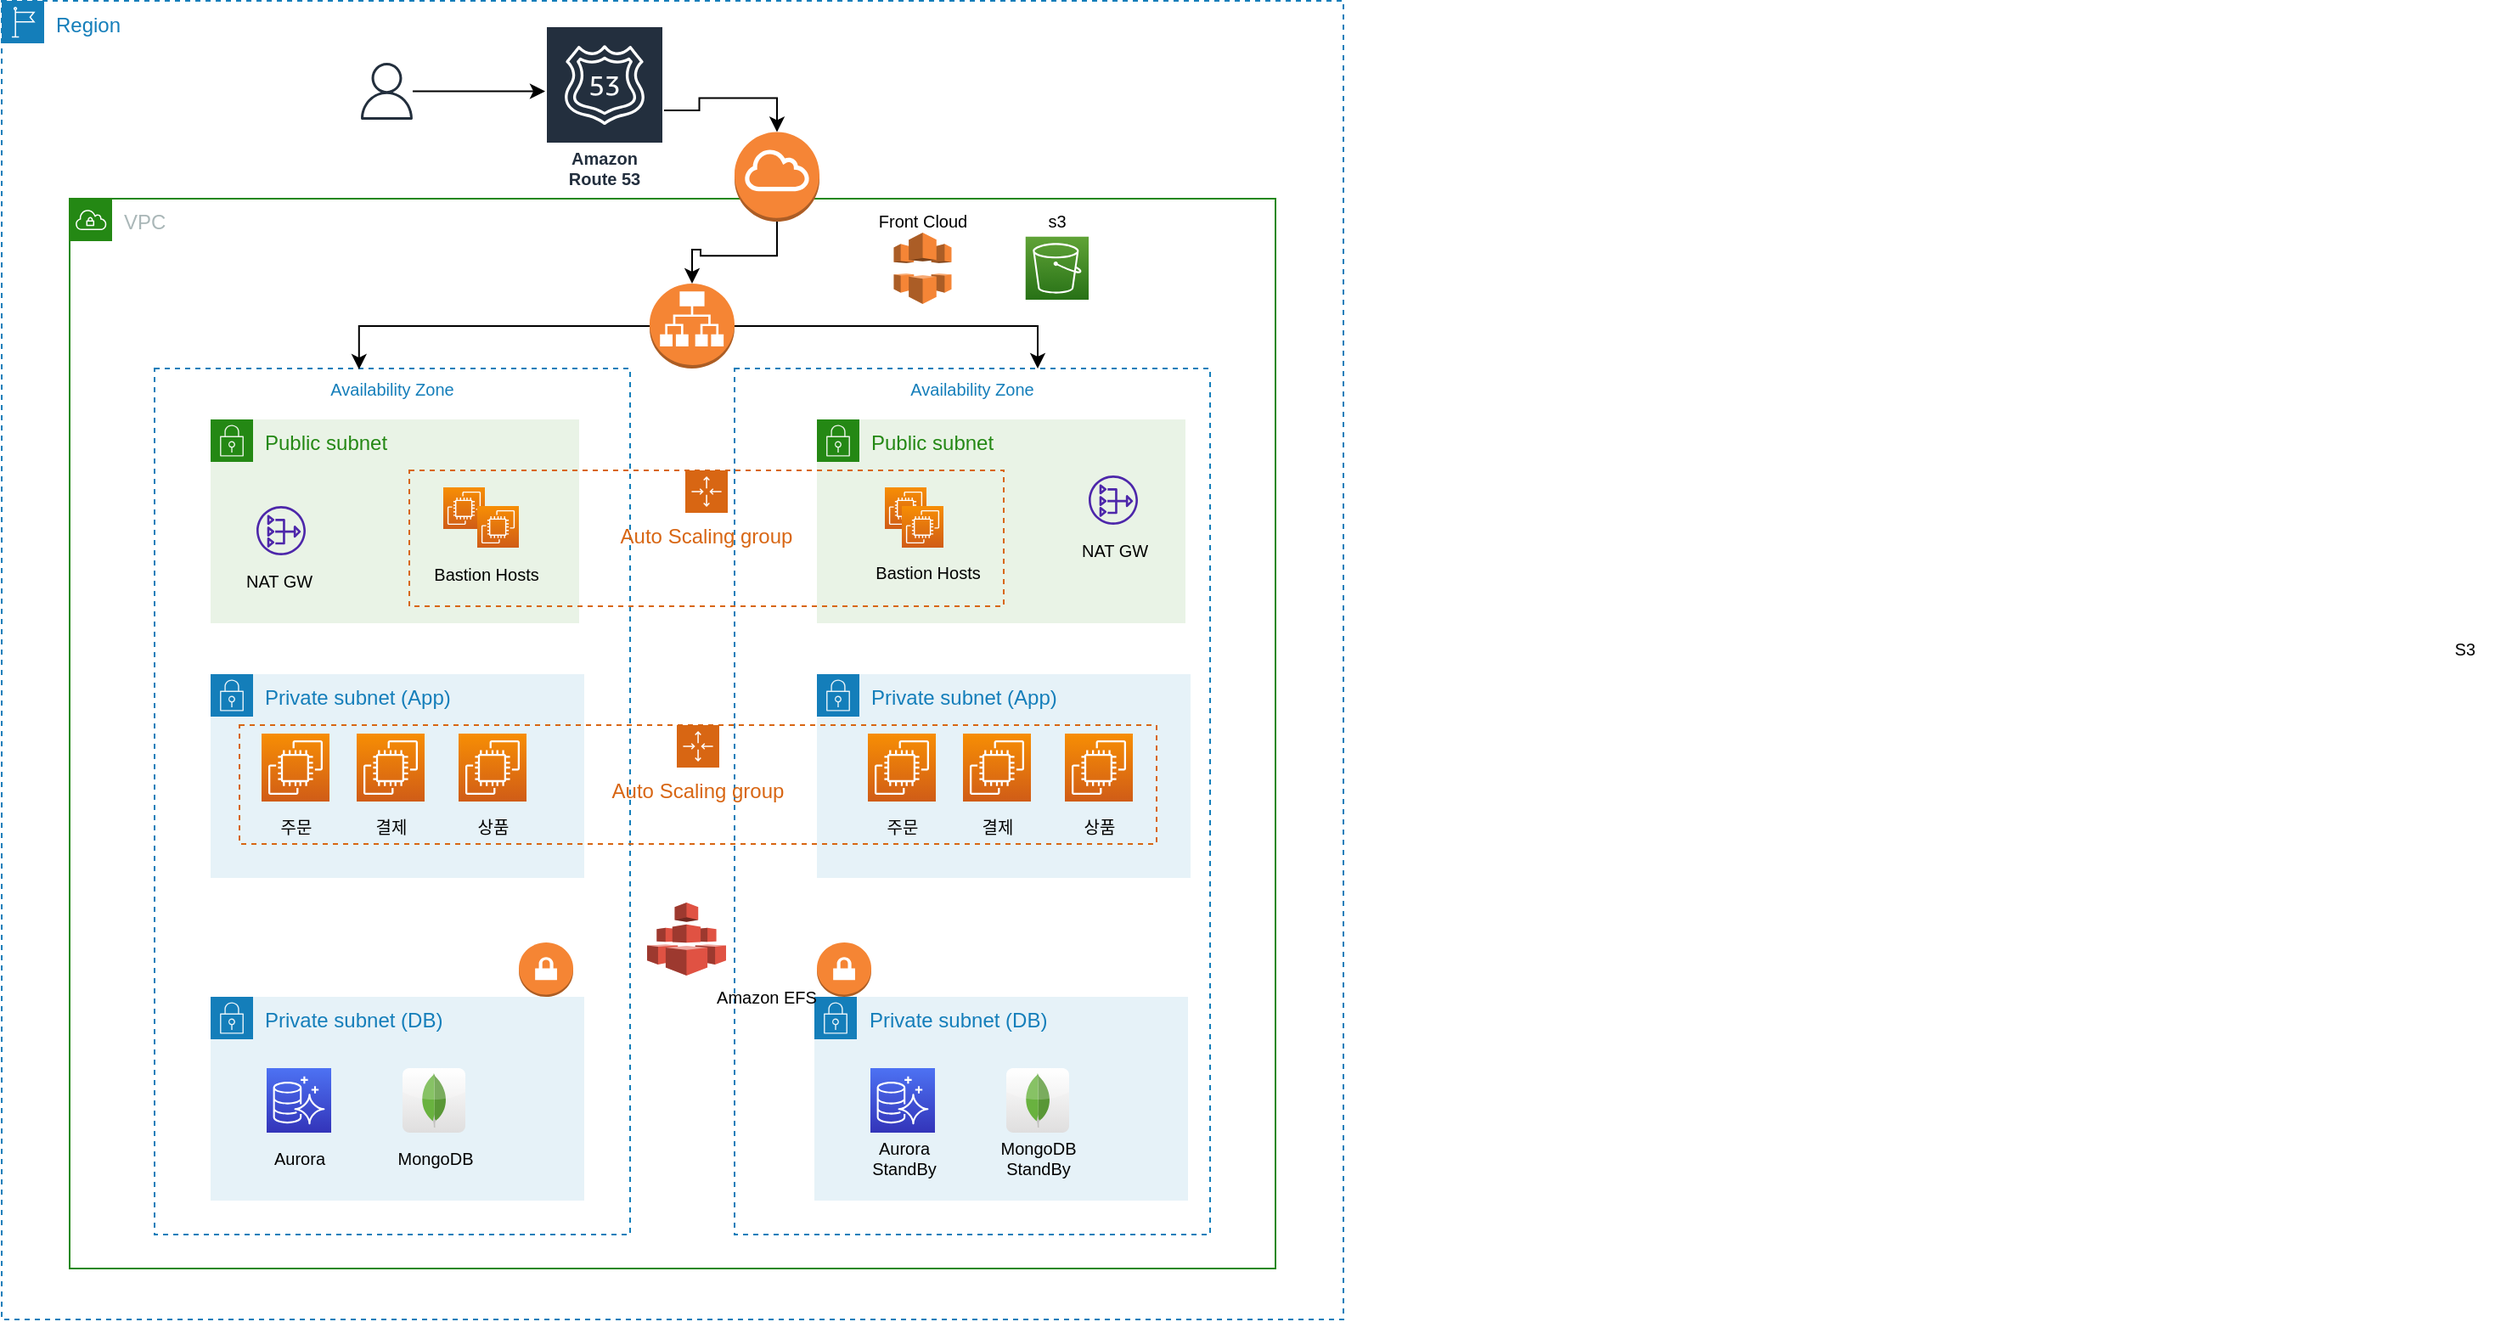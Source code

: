 <mxfile version="20.1.1" type="github"><diagram id="ddb-kprN005Wt0hA2Xbe" name="DR Architecture"><mxGraphModel dx="743" dy="491" grid="1" gridSize="10" guides="1" tooltips="1" connect="1" arrows="1" fold="1" page="1" pageScale="1" pageWidth="827" pageHeight="1169" math="0" shadow="0"><root><mxCell id="0"/><mxCell id="1" parent="0"/><mxCell id="-xat-Ccg4I1JxFuP80GP-1" value="VPC" style="points=[[0,0],[0.25,0],[0.5,0],[0.75,0],[1,0],[1,0.25],[1,0.5],[1,0.75],[1,1],[0.75,1],[0.5,1],[0.25,1],[0,1],[0,0.75],[0,0.5],[0,0.25]];outlineConnect=0;gradientColor=none;html=1;whiteSpace=wrap;fontSize=12;fontStyle=0;container=1;pointerEvents=0;collapsible=0;recursiveResize=0;shape=mxgraph.aws4.group;grIcon=mxgraph.aws4.group_vpc;strokeColor=#248814;fillColor=none;verticalAlign=top;align=left;spacingLeft=30;fontColor=#AAB7B8;dashed=0;" vertex="1" parent="1"><mxGeometry x="50" y="190" width="710" height="630" as="geometry"/></mxCell><mxCell id="-xat-Ccg4I1JxFuP80GP-59" value="Availability Zone" style="fillColor=none;strokeColor=#147EBA;dashed=1;verticalAlign=top;fontStyle=0;fontColor=#147EBA;fontSize=10;" vertex="1" parent="-xat-Ccg4I1JxFuP80GP-1"><mxGeometry x="50" y="100" width="280" height="510" as="geometry"/></mxCell><mxCell id="-xat-Ccg4I1JxFuP80GP-98" value="Availability Zone" style="fillColor=none;strokeColor=#147EBA;dashed=1;verticalAlign=top;fontStyle=0;fontColor=#147EBA;fontSize=10;" vertex="1" parent="-xat-Ccg4I1JxFuP80GP-1"><mxGeometry x="391.5" y="100" width="280" height="510" as="geometry"/></mxCell><mxCell id="-xat-Ccg4I1JxFuP80GP-3" value="Public subnet" style="points=[[0,0],[0.25,0],[0.5,0],[0.75,0],[1,0],[1,0.25],[1,0.5],[1,0.75],[1,1],[0.75,1],[0.5,1],[0.25,1],[0,1],[0,0.75],[0,0.5],[0,0.25]];outlineConnect=0;gradientColor=none;html=1;whiteSpace=wrap;fontSize=12;fontStyle=0;container=1;pointerEvents=0;collapsible=0;recursiveResize=0;shape=mxgraph.aws4.group;grIcon=mxgraph.aws4.group_security_group;grStroke=0;strokeColor=#248814;fillColor=#E9F3E6;verticalAlign=top;align=left;spacingLeft=30;fontColor=#248814;dashed=0;" vertex="1" parent="-xat-Ccg4I1JxFuP80GP-1"><mxGeometry x="83" y="130" width="217" height="120" as="geometry"/></mxCell><mxCell id="-xat-Ccg4I1JxFuP80GP-88" value="" style="sketch=0;outlineConnect=0;fontColor=#232F3E;gradientColor=none;fillColor=#4D27AA;strokeColor=none;dashed=0;verticalLabelPosition=bottom;verticalAlign=top;align=center;html=1;fontSize=12;fontStyle=0;aspect=fixed;pointerEvents=1;shape=mxgraph.aws4.nat_gateway;" vertex="1" parent="-xat-Ccg4I1JxFuP80GP-3"><mxGeometry x="27" y="51" width="29" height="29" as="geometry"/></mxCell><mxCell id="-xat-Ccg4I1JxFuP80GP-89" value="NAT GW" style="text;html=1;align=center;verticalAlign=middle;resizable=0;points=[];autosize=1;strokeColor=none;fillColor=none;fontSize=10;" vertex="1" parent="-xat-Ccg4I1JxFuP80GP-3"><mxGeometry x="10" y="80" width="60" height="30" as="geometry"/></mxCell><mxCell id="-xat-Ccg4I1JxFuP80GP-90" value="" style="sketch=0;points=[[0,0,0],[0.25,0,0],[0.5,0,0],[0.75,0,0],[1,0,0],[0,1,0],[0.25,1,0],[0.5,1,0],[0.75,1,0],[1,1,0],[0,0.25,0],[0,0.5,0],[0,0.75,0],[1,0.25,0],[1,0.5,0],[1,0.75,0]];outlineConnect=0;fontColor=#232F3E;gradientColor=#F78E04;gradientDirection=north;fillColor=#D05C17;strokeColor=#ffffff;dashed=0;verticalLabelPosition=bottom;verticalAlign=top;align=center;html=1;fontSize=12;fontStyle=0;aspect=fixed;shape=mxgraph.aws4.resourceIcon;resIcon=mxgraph.aws4.ec2;" vertex="1" parent="-xat-Ccg4I1JxFuP80GP-3"><mxGeometry x="137" y="40" width="24.5" height="24.5" as="geometry"/></mxCell><mxCell id="-xat-Ccg4I1JxFuP80GP-104" style="edgeStyle=orthogonalEdgeStyle;rounded=0;orthogonalLoop=1;jettySize=auto;html=1;fontSize=10;" edge="1" parent="-xat-Ccg4I1JxFuP80GP-1" source="-xat-Ccg4I1JxFuP80GP-34" target="-xat-Ccg4I1JxFuP80GP-98"><mxGeometry relative="1" as="geometry"><Array as="points"><mxPoint x="570" y="75"/></Array></mxGeometry></mxCell><mxCell id="-xat-Ccg4I1JxFuP80GP-105" style="edgeStyle=orthogonalEdgeStyle;rounded=0;orthogonalLoop=1;jettySize=auto;html=1;entryX=0.43;entryY=0.001;entryDx=0;entryDy=0;entryPerimeter=0;fontSize=10;" edge="1" parent="-xat-Ccg4I1JxFuP80GP-1" source="-xat-Ccg4I1JxFuP80GP-34" target="-xat-Ccg4I1JxFuP80GP-59"><mxGeometry relative="1" as="geometry"><Array as="points"><mxPoint x="170" y="75"/></Array></mxGeometry></mxCell><mxCell id="-xat-Ccg4I1JxFuP80GP-34" value="" style="outlineConnect=0;dashed=0;verticalLabelPosition=bottom;verticalAlign=top;align=center;html=1;shape=mxgraph.aws3.application_load_balancer;fillColor=#F58534;gradientColor=none;fontSize=10;" vertex="1" parent="-xat-Ccg4I1JxFuP80GP-1"><mxGeometry x="341.5" y="50" width="50" height="50" as="geometry"/></mxCell><mxCell id="-xat-Ccg4I1JxFuP80GP-54" value="" style="outlineConnect=0;dashed=0;verticalLabelPosition=bottom;verticalAlign=top;align=center;html=1;shape=mxgraph.aws3.vpn_gateway;fillColor=#F58534;gradientColor=none;fontSize=10;" vertex="1" parent="-xat-Ccg4I1JxFuP80GP-1"><mxGeometry x="264.5" y="438" width="32" height="32" as="geometry"/></mxCell><mxCell id="-xat-Ccg4I1JxFuP80GP-60" value="Private subnet (DB)" style="points=[[0,0],[0.25,0],[0.5,0],[0.75,0],[1,0],[1,0.25],[1,0.5],[1,0.75],[1,1],[0.75,1],[0.5,1],[0.25,1],[0,1],[0,0.75],[0,0.5],[0,0.25]];outlineConnect=0;gradientColor=none;html=1;whiteSpace=wrap;fontSize=12;fontStyle=0;container=1;pointerEvents=0;collapsible=0;recursiveResize=0;shape=mxgraph.aws4.group;grIcon=mxgraph.aws4.group_security_group;grStroke=0;strokeColor=#147EBA;fillColor=#E6F2F8;verticalAlign=top;align=left;spacingLeft=30;fontColor=#147EBA;dashed=0;" vertex="1" parent="-xat-Ccg4I1JxFuP80GP-1"><mxGeometry x="438.5" y="470" width="220" height="120" as="geometry"/></mxCell><mxCell id="-xat-Ccg4I1JxFuP80GP-61" value="" style="sketch=0;points=[[0,0,0],[0.25,0,0],[0.5,0,0],[0.75,0,0],[1,0,0],[0,1,0],[0.25,1,0],[0.5,1,0],[0.75,1,0],[1,1,0],[0,0.25,0],[0,0.5,0],[0,0.75,0],[1,0.25,0],[1,0.5,0],[1,0.75,0]];outlineConnect=0;fontColor=#232F3E;gradientColor=#4D72F3;gradientDirection=north;fillColor=#3334B9;strokeColor=#ffffff;dashed=0;verticalLabelPosition=bottom;verticalAlign=top;align=center;html=1;fontSize=12;fontStyle=0;aspect=fixed;shape=mxgraph.aws4.resourceIcon;resIcon=mxgraph.aws4.aurora;" vertex="1" parent="-xat-Ccg4I1JxFuP80GP-60"><mxGeometry x="33" y="42" width="38" height="38" as="geometry"/></mxCell><mxCell id="-xat-Ccg4I1JxFuP80GP-62" value="" style="dashed=0;outlineConnect=0;html=1;align=center;labelPosition=center;verticalLabelPosition=bottom;verticalAlign=top;shape=mxgraph.webicons.mongodb;gradientColor=#DFDEDE" vertex="1" parent="-xat-Ccg4I1JxFuP80GP-60"><mxGeometry x="113" y="42" width="37" height="38" as="geometry"/></mxCell><mxCell id="-xat-Ccg4I1JxFuP80GP-63" value="Aurora&lt;br&gt;StandBy" style="text;html=1;align=center;verticalAlign=middle;resizable=0;points=[];autosize=1;strokeColor=none;fillColor=none;fontSize=10;" vertex="1" parent="-xat-Ccg4I1JxFuP80GP-60"><mxGeometry x="22" y="75" width="60" height="40" as="geometry"/></mxCell><mxCell id="-xat-Ccg4I1JxFuP80GP-66" value="MongoDB&lt;br&gt;StandBy" style="text;html=1;align=center;verticalAlign=middle;resizable=0;points=[];autosize=1;strokeColor=none;fillColor=none;fontSize=10;" vertex="1" parent="-xat-Ccg4I1JxFuP80GP-60"><mxGeometry x="96.5" y="75" width="70" height="40" as="geometry"/></mxCell><mxCell id="-xat-Ccg4I1JxFuP80GP-67" value="Private subnet (App)" style="points=[[0,0],[0.25,0],[0.5,0],[0.75,0],[1,0],[1,0.25],[1,0.5],[1,0.75],[1,1],[0.75,1],[0.5,1],[0.25,1],[0,1],[0,0.75],[0,0.5],[0,0.25]];outlineConnect=0;gradientColor=none;html=1;whiteSpace=wrap;fontSize=12;fontStyle=0;container=1;pointerEvents=0;collapsible=0;recursiveResize=0;shape=mxgraph.aws4.group;grIcon=mxgraph.aws4.group_security_group;grStroke=0;strokeColor=#147EBA;fillColor=#E6F2F8;verticalAlign=top;align=left;spacingLeft=30;fontColor=#147EBA;dashed=0;" vertex="1" parent="-xat-Ccg4I1JxFuP80GP-1"><mxGeometry x="83" y="280" width="220" height="120" as="geometry"/></mxCell><mxCell id="-xat-Ccg4I1JxFuP80GP-73" value="" style="sketch=0;points=[[0,0,0],[0.25,0,0],[0.5,0,0],[0.75,0,0],[1,0,0],[0,1,0],[0.25,1,0],[0.5,1,0],[0.75,1,0],[1,1,0],[0,0.25,0],[0,0.5,0],[0,0.75,0],[1,0.25,0],[1,0.5,0],[1,0.75,0]];outlineConnect=0;fontColor=#232F3E;gradientColor=#F78E04;gradientDirection=north;fillColor=#D05C17;strokeColor=#ffffff;dashed=0;verticalLabelPosition=bottom;verticalAlign=top;align=center;html=1;fontSize=12;fontStyle=0;aspect=fixed;shape=mxgraph.aws4.resourceIcon;resIcon=mxgraph.aws4.ec2;" vertex="1" parent="-xat-Ccg4I1JxFuP80GP-67"><mxGeometry x="30" y="35" width="40" height="40" as="geometry"/></mxCell><mxCell id="-xat-Ccg4I1JxFuP80GP-74" value="" style="sketch=0;points=[[0,0,0],[0.25,0,0],[0.5,0,0],[0.75,0,0],[1,0,0],[0,1,0],[0.25,1,0],[0.5,1,0],[0.75,1,0],[1,1,0],[0,0.25,0],[0,0.5,0],[0,0.75,0],[1,0.25,0],[1,0.5,0],[1,0.75,0]];outlineConnect=0;fontColor=#232F3E;gradientColor=#F78E04;gradientDirection=north;fillColor=#D05C17;strokeColor=#ffffff;dashed=0;verticalLabelPosition=bottom;verticalAlign=top;align=center;html=1;fontSize=12;fontStyle=0;aspect=fixed;shape=mxgraph.aws4.resourceIcon;resIcon=mxgraph.aws4.ec2;" vertex="1" parent="-xat-Ccg4I1JxFuP80GP-67"><mxGeometry x="86" y="35" width="40" height="40" as="geometry"/></mxCell><mxCell id="-xat-Ccg4I1JxFuP80GP-18" value="" style="sketch=0;points=[[0,0,0],[0.25,0,0],[0.5,0,0],[0.75,0,0],[1,0,0],[0,1,0],[0.25,1,0],[0.5,1,0],[0.75,1,0],[1,1,0],[0,0.25,0],[0,0.5,0],[0,0.75,0],[1,0.25,0],[1,0.5,0],[1,0.75,0]];outlineConnect=0;fontColor=#232F3E;gradientColor=#F78E04;gradientDirection=north;fillColor=#D05C17;strokeColor=#ffffff;dashed=0;verticalLabelPosition=bottom;verticalAlign=top;align=center;html=1;fontSize=12;fontStyle=0;aspect=fixed;shape=mxgraph.aws4.resourceIcon;resIcon=mxgraph.aws4.ec2;" vertex="1" parent="-xat-Ccg4I1JxFuP80GP-67"><mxGeometry x="146" y="35" width="40" height="40" as="geometry"/></mxCell><mxCell id="-xat-Ccg4I1JxFuP80GP-22" value="상품" style="text;html=1;align=center;verticalAlign=middle;resizable=0;points=[];autosize=1;strokeColor=none;fillColor=none;fontSize=10;" vertex="1" parent="-xat-Ccg4I1JxFuP80GP-67"><mxGeometry x="146" y="75" width="40" height="30" as="geometry"/></mxCell><mxCell id="-xat-Ccg4I1JxFuP80GP-17" value="결제" style="text;html=1;align=center;verticalAlign=middle;resizable=0;points=[];autosize=1;strokeColor=none;fillColor=none;fontSize=10;" vertex="1" parent="-xat-Ccg4I1JxFuP80GP-67"><mxGeometry x="86" y="75" width="40" height="30" as="geometry"/></mxCell><mxCell id="-xat-Ccg4I1JxFuP80GP-15" value="주문" style="text;html=1;align=center;verticalAlign=middle;resizable=0;points=[];autosize=1;strokeColor=none;fillColor=none;fontSize=10;" vertex="1" parent="-xat-Ccg4I1JxFuP80GP-67"><mxGeometry x="30" y="75" width="40" height="30" as="geometry"/></mxCell><mxCell id="-xat-Ccg4I1JxFuP80GP-76" value="Private subnet (App)" style="points=[[0,0],[0.25,0],[0.5,0],[0.75,0],[1,0],[1,0.25],[1,0.5],[1,0.75],[1,1],[0.75,1],[0.5,1],[0.25,1],[0,1],[0,0.75],[0,0.5],[0,0.25]];outlineConnect=0;gradientColor=none;html=1;whiteSpace=wrap;fontSize=12;fontStyle=0;container=1;pointerEvents=0;collapsible=0;recursiveResize=0;shape=mxgraph.aws4.group;grIcon=mxgraph.aws4.group_security_group;grStroke=0;strokeColor=#147EBA;fillColor=#E6F2F8;verticalAlign=top;align=left;spacingLeft=30;fontColor=#147EBA;dashed=0;" vertex="1" parent="-xat-Ccg4I1JxFuP80GP-1"><mxGeometry x="440" y="280" width="220" height="120" as="geometry"/></mxCell><mxCell id="-xat-Ccg4I1JxFuP80GP-77" value="" style="sketch=0;points=[[0,0,0],[0.25,0,0],[0.5,0,0],[0.75,0,0],[1,0,0],[0,1,0],[0.25,1,0],[0.5,1,0],[0.75,1,0],[1,1,0],[0,0.25,0],[0,0.5,0],[0,0.75,0],[1,0.25,0],[1,0.5,0],[1,0.75,0]];outlineConnect=0;fontColor=#232F3E;gradientColor=#F78E04;gradientDirection=north;fillColor=#D05C17;strokeColor=#ffffff;dashed=0;verticalLabelPosition=bottom;verticalAlign=top;align=center;html=1;fontSize=12;fontStyle=0;aspect=fixed;shape=mxgraph.aws4.resourceIcon;resIcon=mxgraph.aws4.ec2;" vertex="1" parent="-xat-Ccg4I1JxFuP80GP-76"><mxGeometry x="30" y="35" width="40" height="40" as="geometry"/></mxCell><mxCell id="-xat-Ccg4I1JxFuP80GP-78" value="" style="sketch=0;points=[[0,0,0],[0.25,0,0],[0.5,0,0],[0.75,0,0],[1,0,0],[0,1,0],[0.25,1,0],[0.5,1,0],[0.75,1,0],[1,1,0],[0,0.25,0],[0,0.5,0],[0,0.75,0],[1,0.25,0],[1,0.5,0],[1,0.75,0]];outlineConnect=0;fontColor=#232F3E;gradientColor=#F78E04;gradientDirection=north;fillColor=#D05C17;strokeColor=#ffffff;dashed=0;verticalLabelPosition=bottom;verticalAlign=top;align=center;html=1;fontSize=12;fontStyle=0;aspect=fixed;shape=mxgraph.aws4.resourceIcon;resIcon=mxgraph.aws4.ec2;" vertex="1" parent="-xat-Ccg4I1JxFuP80GP-76"><mxGeometry x="86" y="35" width="40" height="40" as="geometry"/></mxCell><mxCell id="-xat-Ccg4I1JxFuP80GP-79" value="" style="sketch=0;points=[[0,0,0],[0.25,0,0],[0.5,0,0],[0.75,0,0],[1,0,0],[0,1,0],[0.25,1,0],[0.5,1,0],[0.75,1,0],[1,1,0],[0,0.25,0],[0,0.5,0],[0,0.75,0],[1,0.25,0],[1,0.5,0],[1,0.75,0]];outlineConnect=0;fontColor=#232F3E;gradientColor=#F78E04;gradientDirection=north;fillColor=#D05C17;strokeColor=#ffffff;dashed=0;verticalLabelPosition=bottom;verticalAlign=top;align=center;html=1;fontSize=12;fontStyle=0;aspect=fixed;shape=mxgraph.aws4.resourceIcon;resIcon=mxgraph.aws4.ec2;" vertex="1" parent="-xat-Ccg4I1JxFuP80GP-76"><mxGeometry x="146" y="35" width="40" height="40" as="geometry"/></mxCell><mxCell id="-xat-Ccg4I1JxFuP80GP-80" value="상품" style="text;html=1;align=center;verticalAlign=middle;resizable=0;points=[];autosize=1;strokeColor=none;fillColor=none;fontSize=10;" vertex="1" parent="-xat-Ccg4I1JxFuP80GP-76"><mxGeometry x="146" y="75" width="40" height="30" as="geometry"/></mxCell><mxCell id="-xat-Ccg4I1JxFuP80GP-81" value="결제" style="text;html=1;align=center;verticalAlign=middle;resizable=0;points=[];autosize=1;strokeColor=none;fillColor=none;fontSize=10;" vertex="1" parent="-xat-Ccg4I1JxFuP80GP-76"><mxGeometry x="86" y="75" width="40" height="30" as="geometry"/></mxCell><mxCell id="-xat-Ccg4I1JxFuP80GP-82" value="주문" style="text;html=1;align=center;verticalAlign=middle;resizable=0;points=[];autosize=1;strokeColor=none;fillColor=none;fontSize=10;" vertex="1" parent="-xat-Ccg4I1JxFuP80GP-76"><mxGeometry x="30" y="75" width="40" height="30" as="geometry"/></mxCell><mxCell id="-xat-Ccg4I1JxFuP80GP-83" value="Private subnet (DB)" style="points=[[0,0],[0.25,0],[0.5,0],[0.75,0],[1,0],[1,0.25],[1,0.5],[1,0.75],[1,1],[0.75,1],[0.5,1],[0.25,1],[0,1],[0,0.75],[0,0.5],[0,0.25]];outlineConnect=0;gradientColor=none;html=1;whiteSpace=wrap;fontSize=12;fontStyle=0;container=1;pointerEvents=0;collapsible=0;recursiveResize=0;shape=mxgraph.aws4.group;grIcon=mxgraph.aws4.group_security_group;grStroke=0;strokeColor=#147EBA;fillColor=#E6F2F8;verticalAlign=top;align=left;spacingLeft=30;fontColor=#147EBA;dashed=0;" vertex="1" parent="-xat-Ccg4I1JxFuP80GP-1"><mxGeometry x="83" y="470" width="220" height="120" as="geometry"/></mxCell><mxCell id="-xat-Ccg4I1JxFuP80GP-84" value="" style="sketch=0;points=[[0,0,0],[0.25,0,0],[0.5,0,0],[0.75,0,0],[1,0,0],[0,1,0],[0.25,1,0],[0.5,1,0],[0.75,1,0],[1,1,0],[0,0.25,0],[0,0.5,0],[0,0.75,0],[1,0.25,0],[1,0.5,0],[1,0.75,0]];outlineConnect=0;fontColor=#232F3E;gradientColor=#4D72F3;gradientDirection=north;fillColor=#3334B9;strokeColor=#ffffff;dashed=0;verticalLabelPosition=bottom;verticalAlign=top;align=center;html=1;fontSize=12;fontStyle=0;aspect=fixed;shape=mxgraph.aws4.resourceIcon;resIcon=mxgraph.aws4.aurora;" vertex="1" parent="-xat-Ccg4I1JxFuP80GP-83"><mxGeometry x="33" y="42" width="38" height="38" as="geometry"/></mxCell><mxCell id="-xat-Ccg4I1JxFuP80GP-85" value="" style="dashed=0;outlineConnect=0;html=1;align=center;labelPosition=center;verticalLabelPosition=bottom;verticalAlign=top;shape=mxgraph.webicons.mongodb;gradientColor=#DFDEDE" vertex="1" parent="-xat-Ccg4I1JxFuP80GP-83"><mxGeometry x="113" y="42" width="37" height="38" as="geometry"/></mxCell><mxCell id="-xat-Ccg4I1JxFuP80GP-86" value="Aurora" style="text;html=1;align=center;verticalAlign=middle;resizable=0;points=[];autosize=1;strokeColor=none;fillColor=none;fontSize=10;" vertex="1" parent="-xat-Ccg4I1JxFuP80GP-83"><mxGeometry x="27" y="80" width="50" height="30" as="geometry"/></mxCell><mxCell id="-xat-Ccg4I1JxFuP80GP-87" value="MongoDB" style="text;html=1;align=center;verticalAlign=middle;resizable=0;points=[];autosize=1;strokeColor=none;fillColor=none;fontSize=10;" vertex="1" parent="-xat-Ccg4I1JxFuP80GP-83"><mxGeometry x="96.5" y="80" width="70" height="30" as="geometry"/></mxCell><mxCell id="-xat-Ccg4I1JxFuP80GP-93" value="Public subnet" style="points=[[0,0],[0.25,0],[0.5,0],[0.75,0],[1,0],[1,0.25],[1,0.5],[1,0.75],[1,1],[0.75,1],[0.5,1],[0.25,1],[0,1],[0,0.75],[0,0.5],[0,0.25]];outlineConnect=0;gradientColor=none;html=1;whiteSpace=wrap;fontSize=12;fontStyle=0;container=1;pointerEvents=0;collapsible=0;recursiveResize=0;shape=mxgraph.aws4.group;grIcon=mxgraph.aws4.group_security_group;grStroke=0;strokeColor=#248814;fillColor=#E9F3E6;verticalAlign=top;align=left;spacingLeft=30;fontColor=#248814;dashed=0;" vertex="1" parent="-xat-Ccg4I1JxFuP80GP-1"><mxGeometry x="440" y="130" width="217" height="120" as="geometry"/></mxCell><mxCell id="-xat-Ccg4I1JxFuP80GP-96" value="" style="sketch=0;points=[[0,0,0],[0.25,0,0],[0.5,0,0],[0.75,0,0],[1,0,0],[0,1,0],[0.25,1,0],[0.5,1,0],[0.75,1,0],[1,1,0],[0,0.25,0],[0,0.5,0],[0,0.75,0],[1,0.25,0],[1,0.5,0],[1,0.75,0]];outlineConnect=0;fontColor=#232F3E;gradientColor=#F78E04;gradientDirection=north;fillColor=#D05C17;strokeColor=#ffffff;dashed=0;verticalLabelPosition=bottom;verticalAlign=top;align=center;html=1;fontSize=12;fontStyle=0;aspect=fixed;shape=mxgraph.aws4.resourceIcon;resIcon=mxgraph.aws4.ec2;" vertex="1" parent="-xat-Ccg4I1JxFuP80GP-93"><mxGeometry x="40" y="40" width="24.5" height="24.5" as="geometry"/></mxCell><mxCell id="-xat-Ccg4I1JxFuP80GP-97" value="Bastion Hosts" style="text;html=1;align=center;verticalAlign=middle;resizable=0;points=[];autosize=1;strokeColor=none;fillColor=none;fontSize=10;" vertex="1" parent="-xat-Ccg4I1JxFuP80GP-93"><mxGeometry x="20" y="75" width="90" height="30" as="geometry"/></mxCell><mxCell id="-xat-Ccg4I1JxFuP80GP-33" value="" style="outlineConnect=0;dashed=0;verticalLabelPosition=bottom;verticalAlign=top;align=center;html=1;shape=mxgraph.aws3.cloudfront;fillColor=#F58536;gradientColor=none;" vertex="1" parent="-xat-Ccg4I1JxFuP80GP-1"><mxGeometry x="485.25" y="20" width="34" height="42" as="geometry"/></mxCell><mxCell id="-xat-Ccg4I1JxFuP80GP-110" value="Front Cloud" style="text;html=1;align=center;verticalAlign=middle;resizable=0;points=[];autosize=1;strokeColor=none;fillColor=none;fontSize=10;" vertex="1" parent="-xat-Ccg4I1JxFuP80GP-1"><mxGeometry x="462.25" y="-2" width="80" height="30" as="geometry"/></mxCell><mxCell id="-xat-Ccg4I1JxFuP80GP-94" value="" style="sketch=0;outlineConnect=0;fontColor=#232F3E;gradientColor=none;fillColor=#4D27AA;strokeColor=none;dashed=0;verticalLabelPosition=bottom;verticalAlign=top;align=center;html=1;fontSize=12;fontStyle=0;aspect=fixed;pointerEvents=1;shape=mxgraph.aws4.nat_gateway;" vertex="1" parent="-xat-Ccg4I1JxFuP80GP-1"><mxGeometry x="600" y="163" width="29" height="29" as="geometry"/></mxCell><mxCell id="-xat-Ccg4I1JxFuP80GP-95" value="NAT GW" style="text;html=1;align=center;verticalAlign=middle;resizable=0;points=[];autosize=1;strokeColor=none;fillColor=none;fontSize=10;" vertex="1" parent="-xat-Ccg4I1JxFuP80GP-1"><mxGeometry x="584.5" y="192" width="60" height="30" as="geometry"/></mxCell><mxCell id="-xat-Ccg4I1JxFuP80GP-107" value="" style="sketch=0;points=[[0,0,0],[0.25,0,0],[0.5,0,0],[0.75,0,0],[1,0,0],[0,1,0],[0.25,1,0],[0.5,1,0],[0.75,1,0],[1,1,0],[0,0.25,0],[0,0.5,0],[0,0.75,0],[1,0.25,0],[1,0.5,0],[1,0.75,0]];outlineConnect=0;fontColor=#232F3E;gradientColor=#F78E04;gradientDirection=north;fillColor=#D05C17;strokeColor=#ffffff;dashed=0;verticalLabelPosition=bottom;verticalAlign=top;align=center;html=1;fontSize=12;fontStyle=0;aspect=fixed;shape=mxgraph.aws4.resourceIcon;resIcon=mxgraph.aws4.ec2;" vertex="1" parent="-xat-Ccg4I1JxFuP80GP-1"><mxGeometry x="490" y="181" width="24.5" height="24.5" as="geometry"/></mxCell><mxCell id="-xat-Ccg4I1JxFuP80GP-108" value="" style="sketch=0;points=[[0,0,0],[0.25,0,0],[0.5,0,0],[0.75,0,0],[1,0,0],[0,1,0],[0.25,1,0],[0.5,1,0],[0.75,1,0],[1,1,0],[0,0.25,0],[0,0.5,0],[0,0.75,0],[1,0.25,0],[1,0.5,0],[1,0.75,0]];outlineConnect=0;fontColor=#232F3E;gradientColor=#F78E04;gradientDirection=north;fillColor=#D05C17;strokeColor=#ffffff;dashed=0;verticalLabelPosition=bottom;verticalAlign=top;align=center;html=1;fontSize=12;fontStyle=0;aspect=fixed;shape=mxgraph.aws4.resourceIcon;resIcon=mxgraph.aws4.ec2;" vertex="1" parent="-xat-Ccg4I1JxFuP80GP-1"><mxGeometry x="240" y="181" width="24.5" height="24.5" as="geometry"/></mxCell><mxCell id="-xat-Ccg4I1JxFuP80GP-92" value="Bastion Hosts" style="text;html=1;align=center;verticalAlign=middle;resizable=0;points=[];autosize=1;strokeColor=none;fillColor=none;fontSize=10;" vertex="1" parent="-xat-Ccg4I1JxFuP80GP-1"><mxGeometry x="200" y="205.5" width="90" height="30" as="geometry"/></mxCell><mxCell id="-xat-Ccg4I1JxFuP80GP-115" value="Auto Scaling group" style="points=[[0,0],[0.25,0],[0.5,0],[0.75,0],[1,0],[1,0.25],[1,0.5],[1,0.75],[1,1],[0.75,1],[0.5,1],[0.25,1],[0,1],[0,0.75],[0,0.5],[0,0.25]];outlineConnect=0;gradientColor=none;html=1;whiteSpace=wrap;fontSize=12;fontStyle=0;container=1;pointerEvents=0;collapsible=0;recursiveResize=0;shape=mxgraph.aws4.groupCenter;grIcon=mxgraph.aws4.group_auto_scaling_group;grStroke=1;strokeColor=#D86613;fillColor=none;verticalAlign=top;align=center;fontColor=#D86613;dashed=1;spacingTop=25;" vertex="1" parent="-xat-Ccg4I1JxFuP80GP-1"><mxGeometry x="200" y="160" width="350" height="80" as="geometry"/></mxCell><mxCell id="-xat-Ccg4I1JxFuP80GP-116" value="Auto Scaling group" style="points=[[0,0],[0.25,0],[0.5,0],[0.75,0],[1,0],[1,0.25],[1,0.5],[1,0.75],[1,1],[0.75,1],[0.5,1],[0.25,1],[0,1],[0,0.75],[0,0.5],[0,0.25]];outlineConnect=0;gradientColor=none;html=1;whiteSpace=wrap;fontSize=12;fontStyle=0;container=1;pointerEvents=0;collapsible=0;recursiveResize=0;shape=mxgraph.aws4.groupCenter;grIcon=mxgraph.aws4.group_auto_scaling_group;grStroke=1;strokeColor=#D86613;fillColor=none;verticalAlign=top;align=center;fontColor=#D86613;dashed=1;spacingTop=25;" vertex="1" parent="-xat-Ccg4I1JxFuP80GP-1"><mxGeometry x="100" y="310" width="540" height="70" as="geometry"/></mxCell><mxCell id="-xat-Ccg4I1JxFuP80GP-117" value="" style="outlineConnect=0;dashed=0;verticalLabelPosition=bottom;verticalAlign=top;align=center;html=1;shape=mxgraph.aws3.vpn_gateway;fillColor=#F58534;gradientColor=none;fontSize=10;" vertex="1" parent="-xat-Ccg4I1JxFuP80GP-1"><mxGeometry x="440" y="438" width="32" height="32" as="geometry"/></mxCell><mxCell id="-xat-Ccg4I1JxFuP80GP-118" value="" style="outlineConnect=0;dashed=0;verticalLabelPosition=bottom;verticalAlign=top;align=center;html=1;shape=mxgraph.aws3.efs;fillColor=#E05243;gradientColor=none;fontSize=10;" vertex="1" parent="-xat-Ccg4I1JxFuP80GP-1"><mxGeometry x="340" y="414.5" width="46.5" height="43" as="geometry"/></mxCell><mxCell id="-xat-Ccg4I1JxFuP80GP-2" value="" style="sketch=0;points=[[0,0,0],[0.25,0,0],[0.5,0,0],[0.75,0,0],[1,0,0],[0,1,0],[0.25,1,0],[0.5,1,0],[0.75,1,0],[1,1,0],[0,0.25,0],[0,0.5,0],[0,0.75,0],[1,0.25,0],[1,0.5,0],[1,0.75,0]];outlineConnect=0;fontColor=#232F3E;gradientColor=#60A337;gradientDirection=north;fillColor=#277116;strokeColor=#ffffff;dashed=0;verticalLabelPosition=bottom;verticalAlign=top;align=center;html=1;fontSize=12;fontStyle=0;aspect=fixed;shape=mxgraph.aws4.resourceIcon;resIcon=mxgraph.aws4.s3;" vertex="1" parent="-xat-Ccg4I1JxFuP80GP-1"><mxGeometry x="562.87" y="22.43" width="37.13" height="37.13" as="geometry"/></mxCell><mxCell id="-xat-Ccg4I1JxFuP80GP-121" value="s3" style="text;html=1;align=center;verticalAlign=middle;resizable=0;points=[];autosize=1;strokeColor=none;fillColor=none;fontSize=10;" vertex="1" parent="-xat-Ccg4I1JxFuP80GP-1"><mxGeometry x="566.43" y="-2" width="30" height="30" as="geometry"/></mxCell><mxCell id="-xat-Ccg4I1JxFuP80GP-103" style="edgeStyle=orthogonalEdgeStyle;rounded=0;orthogonalLoop=1;jettySize=auto;html=1;entryX=0.5;entryY=0;entryDx=0;entryDy=0;entryPerimeter=0;fontSize=10;" edge="1" parent="1" source="-xat-Ccg4I1JxFuP80GP-31" target="-xat-Ccg4I1JxFuP80GP-99"><mxGeometry relative="1" as="geometry"/></mxCell><mxCell id="-xat-Ccg4I1JxFuP80GP-51" style="edgeStyle=orthogonalEdgeStyle;rounded=0;orthogonalLoop=1;jettySize=auto;html=1;entryX=0.5;entryY=0;entryDx=0;entryDy=0;entryPerimeter=0;fontSize=10;startArrow=none;" edge="1" parent="1" source="-xat-Ccg4I1JxFuP80GP-99" target="-xat-Ccg4I1JxFuP80GP-34"><mxGeometry relative="1" as="geometry"><mxPoint x="424.5" y="90" as="sourcePoint"/></mxGeometry></mxCell><mxCell id="-xat-Ccg4I1JxFuP80GP-99" value="" style="outlineConnect=0;dashed=0;verticalLabelPosition=bottom;verticalAlign=top;align=center;html=1;shape=mxgraph.aws3.internet_gateway;fillColor=#F58536;gradientColor=none;fontSize=10;" vertex="1" parent="1"><mxGeometry x="441.5" y="150.75" width="50" height="52.75" as="geometry"/></mxCell><mxCell id="-xat-Ccg4I1JxFuP80GP-119" value="Amazon EFS" style="text;html=1;align=center;verticalAlign=middle;resizable=0;points=[];autosize=1;strokeColor=none;fillColor=none;fontSize=10;" vertex="1" parent="1"><mxGeometry x="420" y="645" width="80" height="30" as="geometry"/></mxCell><mxCell id="-xat-Ccg4I1JxFuP80GP-120" value="S3" style="text;html=1;align=center;verticalAlign=middle;resizable=0;points=[];autosize=1;strokeColor=none;fillColor=none;fontSize=10;" vertex="1" parent="1"><mxGeometry x="1440" y="440" width="40" height="30" as="geometry"/></mxCell><mxCell id="-xat-Ccg4I1JxFuP80GP-122" value="Region" style="points=[[0,0],[0.25,0],[0.5,0],[0.75,0],[1,0],[1,0.25],[1,0.5],[1,0.75],[1,1],[0.75,1],[0.5,1],[0.25,1],[0,1],[0,0.75],[0,0.5],[0,0.25]];outlineConnect=0;gradientColor=none;html=1;whiteSpace=wrap;fontSize=12;fontStyle=0;container=1;pointerEvents=0;collapsible=0;recursiveResize=0;shape=mxgraph.aws4.group;grIcon=mxgraph.aws4.group_region;strokeColor=#147EBA;fillColor=none;verticalAlign=top;align=left;spacingLeft=30;fontColor=#147EBA;dashed=1;" vertex="1" parent="1"><mxGeometry x="10" y="73.5" width="790" height="776.5" as="geometry"/></mxCell><mxCell id="-xat-Ccg4I1JxFuP80GP-31" value="Amazon Route 53" style="sketch=0;outlineConnect=0;fontColor=#232F3E;gradientColor=none;strokeColor=#ffffff;fillColor=#232F3E;dashed=0;verticalLabelPosition=middle;verticalAlign=bottom;align=center;html=1;whiteSpace=wrap;fontSize=10;fontStyle=1;spacing=3;shape=mxgraph.aws4.productIcon;prIcon=mxgraph.aws4.route_53;" vertex="1" parent="-xat-Ccg4I1JxFuP80GP-122"><mxGeometry x="320" y="14.5" width="70" height="100" as="geometry"/></mxCell><mxCell id="-xat-Ccg4I1JxFuP80GP-123" style="edgeStyle=orthogonalEdgeStyle;rounded=0;orthogonalLoop=1;jettySize=auto;html=1;fontSize=10;" edge="1" parent="-xat-Ccg4I1JxFuP80GP-122" source="-xat-Ccg4I1JxFuP80GP-40" target="-xat-Ccg4I1JxFuP80GP-31"><mxGeometry relative="1" as="geometry"><Array as="points"><mxPoint x="290" y="53"/><mxPoint x="290" y="53"/></Array></mxGeometry></mxCell><mxCell id="-xat-Ccg4I1JxFuP80GP-40" value="" style="sketch=0;outlineConnect=0;fontColor=#232F3E;gradientColor=none;fillColor=#232F3D;strokeColor=none;dashed=0;verticalLabelPosition=bottom;verticalAlign=top;align=center;html=1;fontSize=12;fontStyle=0;aspect=fixed;pointerEvents=1;shape=mxgraph.aws4.user;" vertex="1" parent="-xat-Ccg4I1JxFuP80GP-122"><mxGeometry x="210" y="36.5" width="33.5" height="33.5" as="geometry"/></mxCell></root></mxGraphModel></diagram></mxfile>